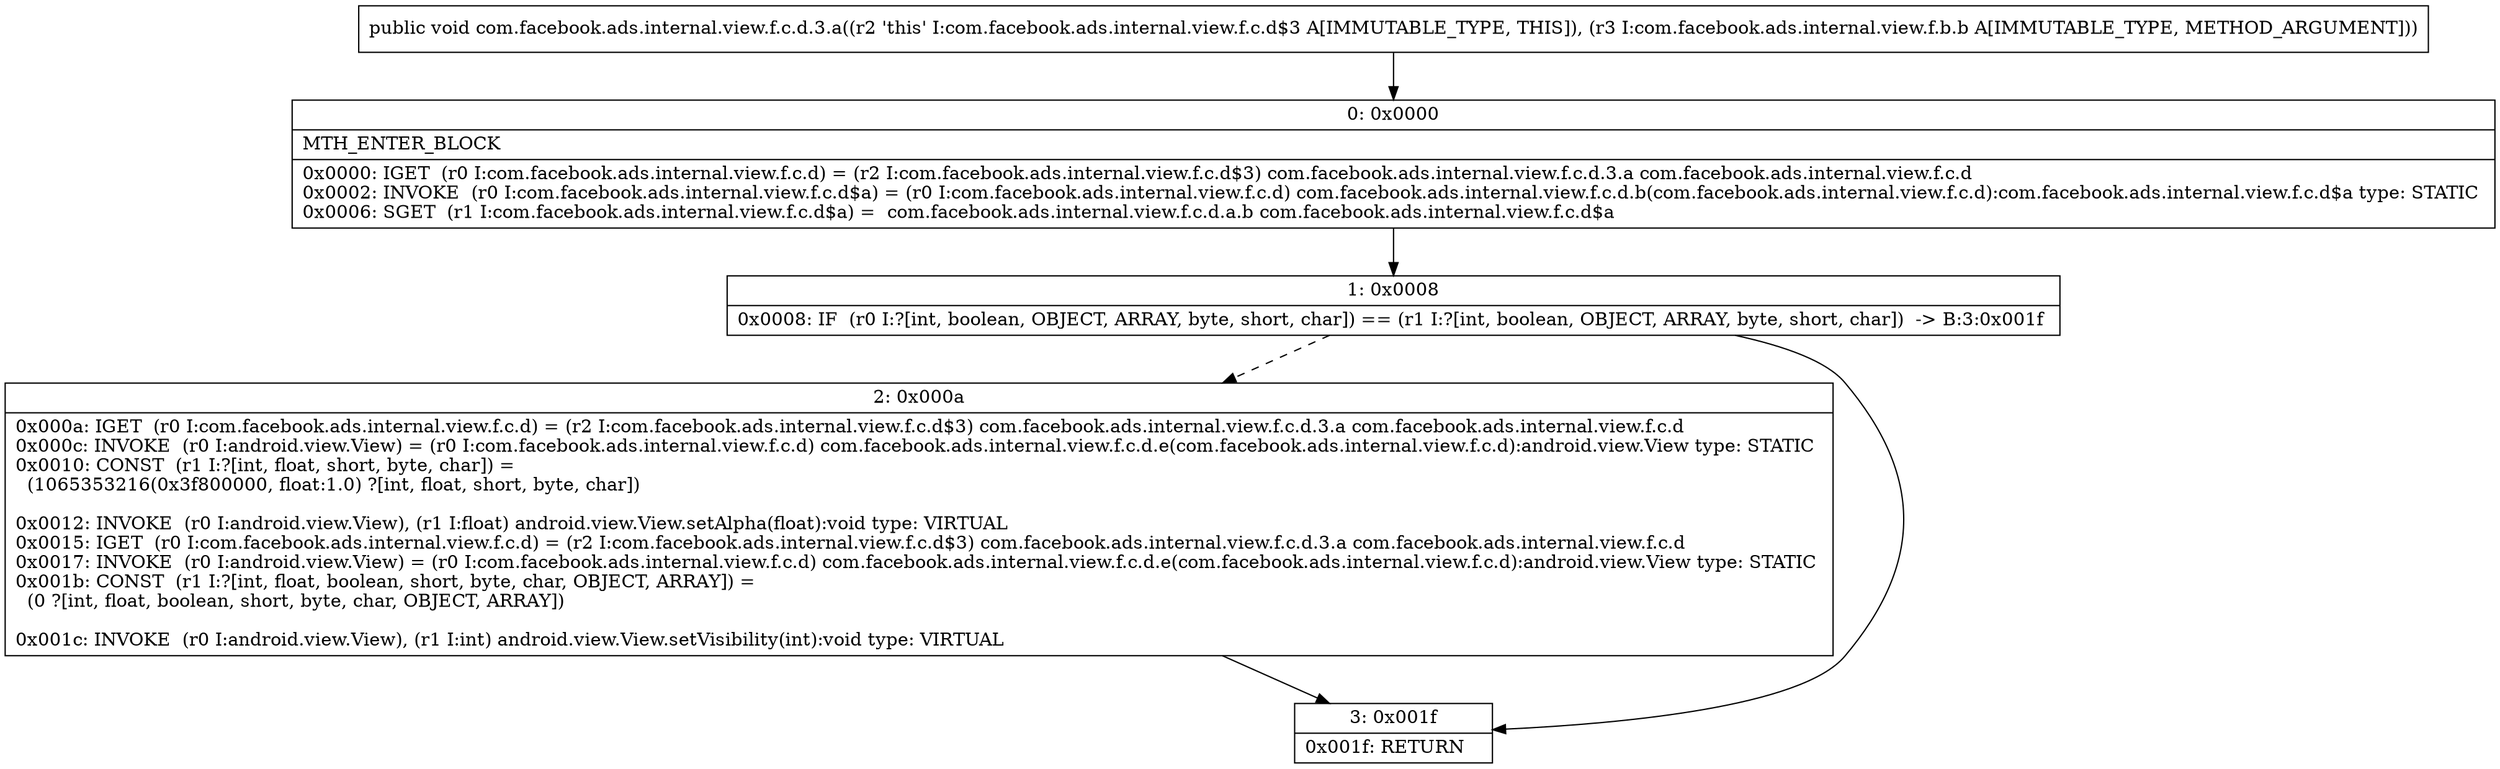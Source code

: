 digraph "CFG forcom.facebook.ads.internal.view.f.c.d.3.a(Lcom\/facebook\/ads\/internal\/view\/f\/b\/b;)V" {
Node_0 [shape=record,label="{0\:\ 0x0000|MTH_ENTER_BLOCK\l|0x0000: IGET  (r0 I:com.facebook.ads.internal.view.f.c.d) = (r2 I:com.facebook.ads.internal.view.f.c.d$3) com.facebook.ads.internal.view.f.c.d.3.a com.facebook.ads.internal.view.f.c.d \l0x0002: INVOKE  (r0 I:com.facebook.ads.internal.view.f.c.d$a) = (r0 I:com.facebook.ads.internal.view.f.c.d) com.facebook.ads.internal.view.f.c.d.b(com.facebook.ads.internal.view.f.c.d):com.facebook.ads.internal.view.f.c.d$a type: STATIC \l0x0006: SGET  (r1 I:com.facebook.ads.internal.view.f.c.d$a) =  com.facebook.ads.internal.view.f.c.d.a.b com.facebook.ads.internal.view.f.c.d$a \l}"];
Node_1 [shape=record,label="{1\:\ 0x0008|0x0008: IF  (r0 I:?[int, boolean, OBJECT, ARRAY, byte, short, char]) == (r1 I:?[int, boolean, OBJECT, ARRAY, byte, short, char])  \-\> B:3:0x001f \l}"];
Node_2 [shape=record,label="{2\:\ 0x000a|0x000a: IGET  (r0 I:com.facebook.ads.internal.view.f.c.d) = (r2 I:com.facebook.ads.internal.view.f.c.d$3) com.facebook.ads.internal.view.f.c.d.3.a com.facebook.ads.internal.view.f.c.d \l0x000c: INVOKE  (r0 I:android.view.View) = (r0 I:com.facebook.ads.internal.view.f.c.d) com.facebook.ads.internal.view.f.c.d.e(com.facebook.ads.internal.view.f.c.d):android.view.View type: STATIC \l0x0010: CONST  (r1 I:?[int, float, short, byte, char]) = \l  (1065353216(0x3f800000, float:1.0) ?[int, float, short, byte, char])\l \l0x0012: INVOKE  (r0 I:android.view.View), (r1 I:float) android.view.View.setAlpha(float):void type: VIRTUAL \l0x0015: IGET  (r0 I:com.facebook.ads.internal.view.f.c.d) = (r2 I:com.facebook.ads.internal.view.f.c.d$3) com.facebook.ads.internal.view.f.c.d.3.a com.facebook.ads.internal.view.f.c.d \l0x0017: INVOKE  (r0 I:android.view.View) = (r0 I:com.facebook.ads.internal.view.f.c.d) com.facebook.ads.internal.view.f.c.d.e(com.facebook.ads.internal.view.f.c.d):android.view.View type: STATIC \l0x001b: CONST  (r1 I:?[int, float, boolean, short, byte, char, OBJECT, ARRAY]) = \l  (0 ?[int, float, boolean, short, byte, char, OBJECT, ARRAY])\l \l0x001c: INVOKE  (r0 I:android.view.View), (r1 I:int) android.view.View.setVisibility(int):void type: VIRTUAL \l}"];
Node_3 [shape=record,label="{3\:\ 0x001f|0x001f: RETURN   \l}"];
MethodNode[shape=record,label="{public void com.facebook.ads.internal.view.f.c.d.3.a((r2 'this' I:com.facebook.ads.internal.view.f.c.d$3 A[IMMUTABLE_TYPE, THIS]), (r3 I:com.facebook.ads.internal.view.f.b.b A[IMMUTABLE_TYPE, METHOD_ARGUMENT])) }"];
MethodNode -> Node_0;
Node_0 -> Node_1;
Node_1 -> Node_2[style=dashed];
Node_1 -> Node_3;
Node_2 -> Node_3;
}

